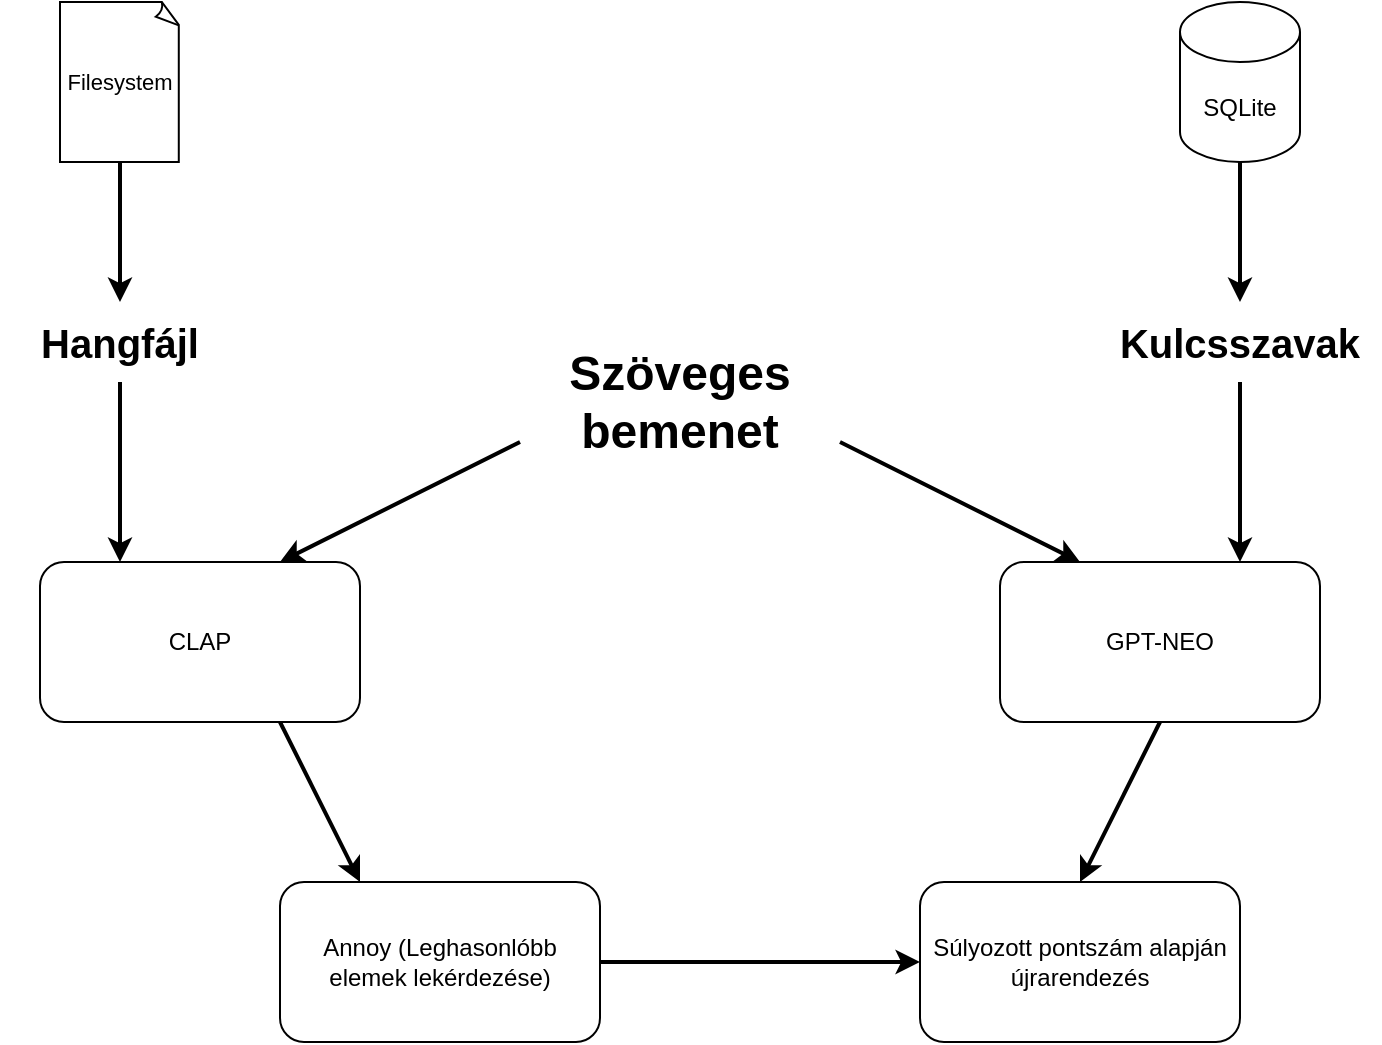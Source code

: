 <mxfile version="21.2.9" type="github">
  <diagram name="1 oldal" id="m_Q6FtN7QGBhFrRbREy_">
    <mxGraphModel dx="1393" dy="758" grid="1" gridSize="10" guides="1" tooltips="1" connect="1" arrows="1" fold="1" page="1" pageScale="1" pageWidth="800" pageHeight="800" math="0" shadow="0">
      <root>
        <mxCell id="0" />
        <mxCell id="1" parent="0" />
        <mxCell id="EuPFSqaytr0HjKNmGkmI-1" value="&lt;font style=&quot;font-size: 24px;&quot;&gt;&lt;b&gt;Szöveges bemenet&lt;/b&gt;&lt;/font&gt;" style="text;html=1;strokeColor=none;fillColor=none;align=center;verticalAlign=middle;whiteSpace=wrap;rounded=0;strokeWidth=4;" vertex="1" parent="1">
          <mxGeometry x="320" y="240" width="160" height="80" as="geometry" />
        </mxCell>
        <mxCell id="EuPFSqaytr0HjKNmGkmI-2" value="CLAP" style="rounded=1;whiteSpace=wrap;html=1;" vertex="1" parent="1">
          <mxGeometry x="80" y="360" width="160" height="80" as="geometry" />
        </mxCell>
        <mxCell id="EuPFSqaytr0HjKNmGkmI-3" value="GPT-NEO" style="rounded=1;whiteSpace=wrap;html=1;" vertex="1" parent="1">
          <mxGeometry x="560" y="360" width="160" height="80" as="geometry" />
        </mxCell>
        <mxCell id="EuPFSqaytr0HjKNmGkmI-4" value="" style="endArrow=classic;html=1;rounded=0;entryX=0.75;entryY=0;entryDx=0;entryDy=0;exitX=0;exitY=0.75;exitDx=0;exitDy=0;endFill=1;strokeWidth=2;" edge="1" parent="1" source="EuPFSqaytr0HjKNmGkmI-1" target="EuPFSqaytr0HjKNmGkmI-2">
          <mxGeometry width="50" height="50" relative="1" as="geometry">
            <mxPoint x="370" y="590" as="sourcePoint" />
            <mxPoint x="420" y="540" as="targetPoint" />
          </mxGeometry>
        </mxCell>
        <mxCell id="EuPFSqaytr0HjKNmGkmI-5" value="" style="endArrow=classic;html=1;rounded=0;entryX=0.25;entryY=0;entryDx=0;entryDy=0;exitX=1;exitY=0.75;exitDx=0;exitDy=0;endFill=1;strokeWidth=2;" edge="1" parent="1" source="EuPFSqaytr0HjKNmGkmI-1" target="EuPFSqaytr0HjKNmGkmI-3">
          <mxGeometry width="50" height="50" relative="1" as="geometry">
            <mxPoint x="330" y="310" as="sourcePoint" />
            <mxPoint x="170" y="370" as="targetPoint" />
          </mxGeometry>
        </mxCell>
        <mxCell id="EuPFSqaytr0HjKNmGkmI-7" value="&lt;font style=&quot;font-size: 24px;&quot;&gt;&lt;b style=&quot;font-size: 20px;&quot;&gt;Hangfájl&lt;/b&gt;&lt;/font&gt;" style="text;html=1;strokeColor=none;fillColor=none;align=center;verticalAlign=middle;whiteSpace=wrap;rounded=0;strokeWidth=4;" vertex="1" parent="1">
          <mxGeometry x="60" y="230" width="120" height="40" as="geometry" />
        </mxCell>
        <mxCell id="EuPFSqaytr0HjKNmGkmI-8" value="&lt;font style=&quot;font-size: 24px;&quot;&gt;&lt;b style=&quot;font-size: 20px;&quot;&gt;Kulcsszavak&lt;br&gt;&lt;/b&gt;&lt;/font&gt;" style="text;html=1;strokeColor=none;fillColor=none;align=center;verticalAlign=middle;whiteSpace=wrap;rounded=0;strokeWidth=4;" vertex="1" parent="1">
          <mxGeometry x="610" y="230" width="140" height="40" as="geometry" />
        </mxCell>
        <mxCell id="EuPFSqaytr0HjKNmGkmI-9" value="" style="endArrow=classic;html=1;rounded=0;entryX=0.25;entryY=0;entryDx=0;entryDy=0;exitX=0.5;exitY=1;exitDx=0;exitDy=0;endFill=1;strokeWidth=2;" edge="1" parent="1" source="EuPFSqaytr0HjKNmGkmI-7" target="EuPFSqaytr0HjKNmGkmI-2">
          <mxGeometry width="50" height="50" relative="1" as="geometry">
            <mxPoint x="330" y="310" as="sourcePoint" />
            <mxPoint x="170" y="370" as="targetPoint" />
          </mxGeometry>
        </mxCell>
        <mxCell id="EuPFSqaytr0HjKNmGkmI-10" value="" style="endArrow=classic;html=1;rounded=0;entryX=0.75;entryY=0;entryDx=0;entryDy=0;exitX=0.5;exitY=1;exitDx=0;exitDy=0;endFill=1;strokeWidth=2;" edge="1" parent="1" source="EuPFSqaytr0HjKNmGkmI-8" target="EuPFSqaytr0HjKNmGkmI-3">
          <mxGeometry width="50" height="50" relative="1" as="geometry">
            <mxPoint x="130" y="330" as="sourcePoint" />
            <mxPoint x="130" y="370" as="targetPoint" />
          </mxGeometry>
        </mxCell>
        <mxCell id="EuPFSqaytr0HjKNmGkmI-11" value="SQLite" style="shape=cylinder3;whiteSpace=wrap;html=1;boundedLbl=1;backgroundOutline=1;size=15;" vertex="1" parent="1">
          <mxGeometry x="650" y="80" width="60" height="80" as="geometry" />
        </mxCell>
        <mxCell id="EuPFSqaytr0HjKNmGkmI-12" value="&lt;font style=&quot;font-size: 11px;&quot;&gt;Filesystem&lt;/font&gt;" style="whiteSpace=wrap;html=1;shape=mxgraph.basic.document" vertex="1" parent="1">
          <mxGeometry x="90" y="80" width="60" height="80" as="geometry" />
        </mxCell>
        <mxCell id="EuPFSqaytr0HjKNmGkmI-13" value="" style="endArrow=classic;html=1;rounded=0;exitX=0.5;exitY=1;exitDx=0;exitDy=0;endFill=1;strokeWidth=2;exitPerimeter=0;entryX=0.5;entryY=0;entryDx=0;entryDy=0;" edge="1" parent="1" source="EuPFSqaytr0HjKNmGkmI-12" target="EuPFSqaytr0HjKNmGkmI-7">
          <mxGeometry width="50" height="50" relative="1" as="geometry">
            <mxPoint x="130" y="300" as="sourcePoint" />
            <mxPoint x="120" y="210" as="targetPoint" />
          </mxGeometry>
        </mxCell>
        <mxCell id="EuPFSqaytr0HjKNmGkmI-15" value="" style="endArrow=classic;html=1;rounded=0;exitX=0.5;exitY=1;exitDx=0;exitDy=0;endFill=1;strokeWidth=2;exitPerimeter=0;entryX=0.5;entryY=0;entryDx=0;entryDy=0;" edge="1" parent="1" source="EuPFSqaytr0HjKNmGkmI-11" target="EuPFSqaytr0HjKNmGkmI-8">
          <mxGeometry width="50" height="50" relative="1" as="geometry">
            <mxPoint x="130" y="170" as="sourcePoint" />
            <mxPoint x="130" y="220" as="targetPoint" />
          </mxGeometry>
        </mxCell>
        <mxCell id="EuPFSqaytr0HjKNmGkmI-17" value="" style="endArrow=classic;html=1;rounded=0;exitX=0.5;exitY=1;exitDx=0;exitDy=0;endFill=1;strokeWidth=2;entryX=0.5;entryY=0;entryDx=0;entryDy=0;" edge="1" parent="1" source="EuPFSqaytr0HjKNmGkmI-3" target="EuPFSqaytr0HjKNmGkmI-23">
          <mxGeometry width="50" height="50" relative="1" as="geometry">
            <mxPoint x="170" y="450" as="sourcePoint" />
            <mxPoint x="600" y="520" as="targetPoint" />
          </mxGeometry>
        </mxCell>
        <mxCell id="EuPFSqaytr0HjKNmGkmI-19" value="" style="endArrow=classic;html=1;rounded=0;exitX=0.75;exitY=1;exitDx=0;exitDy=0;endFill=1;strokeWidth=2;entryX=0.25;entryY=0;entryDx=0;entryDy=0;" edge="1" parent="1" source="EuPFSqaytr0HjKNmGkmI-2" target="EuPFSqaytr0HjKNmGkmI-20">
          <mxGeometry width="50" height="50" relative="1" as="geometry">
            <mxPoint x="170" y="450" as="sourcePoint" />
            <mxPoint x="320" y="480" as="targetPoint" />
          </mxGeometry>
        </mxCell>
        <mxCell id="EuPFSqaytr0HjKNmGkmI-20" value="Annoy (Leghasonlóbb elemek lekérdezése)" style="rounded=1;whiteSpace=wrap;html=1;" vertex="1" parent="1">
          <mxGeometry x="200" y="520" width="160" height="80" as="geometry" />
        </mxCell>
        <mxCell id="EuPFSqaytr0HjKNmGkmI-21" value="" style="endArrow=classic;html=1;rounded=0;exitX=1;exitY=0.5;exitDx=0;exitDy=0;endFill=1;strokeWidth=2;entryX=0;entryY=0.5;entryDx=0;entryDy=0;" edge="1" parent="1" source="EuPFSqaytr0HjKNmGkmI-20" target="EuPFSqaytr0HjKNmGkmI-23">
          <mxGeometry width="50" height="50" relative="1" as="geometry">
            <mxPoint x="210" y="450" as="sourcePoint" />
            <mxPoint x="480" y="560" as="targetPoint" />
          </mxGeometry>
        </mxCell>
        <mxCell id="EuPFSqaytr0HjKNmGkmI-23" value="Súlyozott pontszám alapján újrarendezés" style="rounded=1;whiteSpace=wrap;html=1;" vertex="1" parent="1">
          <mxGeometry x="520" y="520" width="160" height="80" as="geometry" />
        </mxCell>
      </root>
    </mxGraphModel>
  </diagram>
</mxfile>
